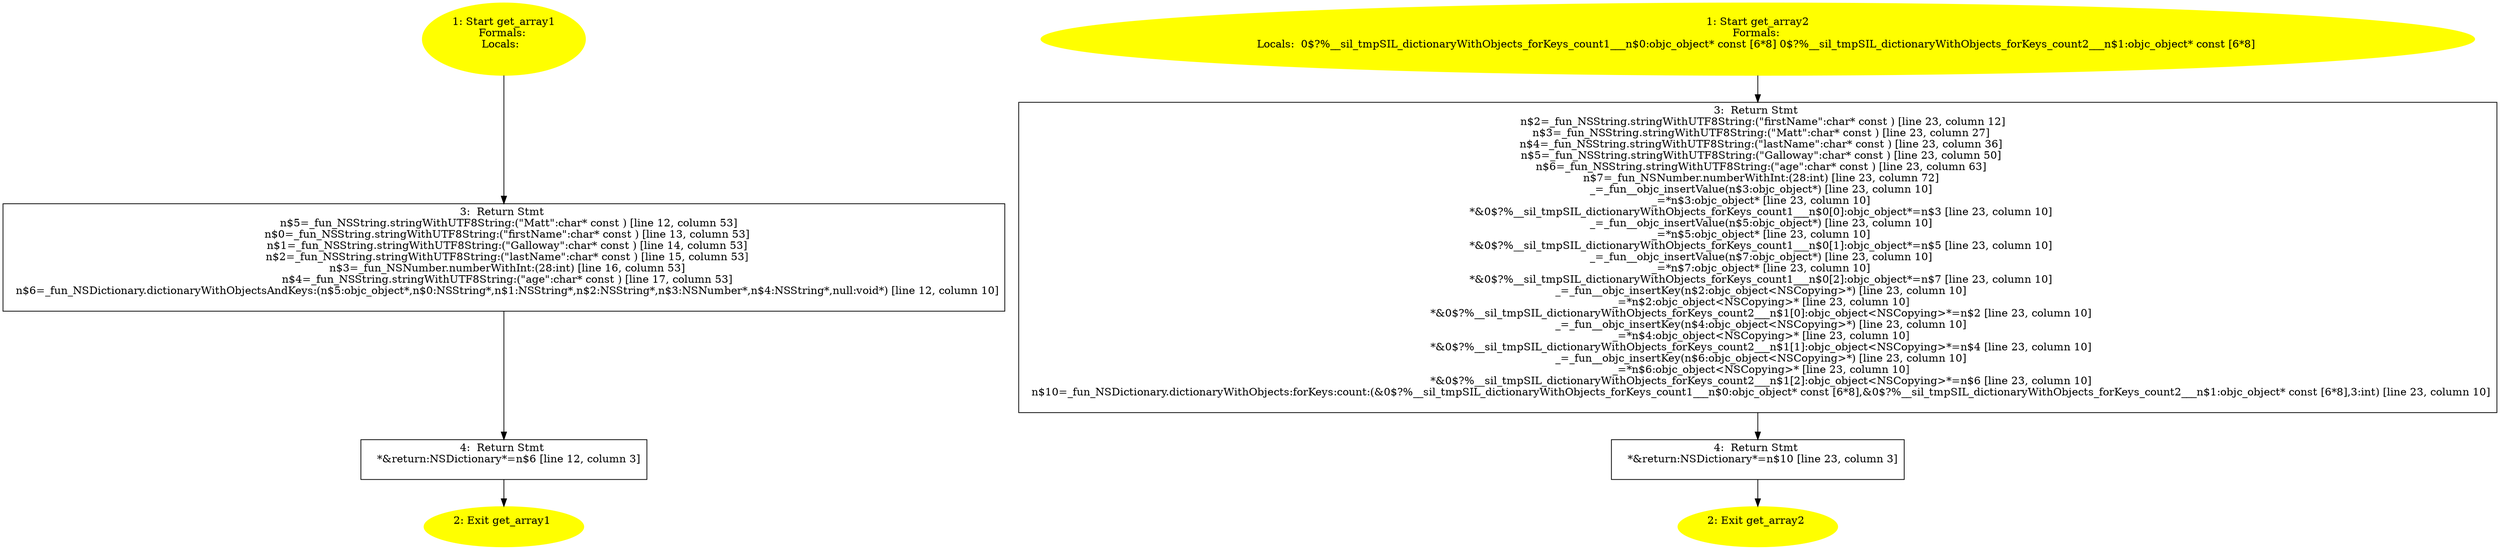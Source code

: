 /* @generated */
digraph cfg {
"get_array1.5988b7ad8acf5c81cef9a72d072073c1_1" [label="1: Start get_array1\nFormals: \nLocals:  \n  " color=yellow style=filled]
	

	 "get_array1.5988b7ad8acf5c81cef9a72d072073c1_1" -> "get_array1.5988b7ad8acf5c81cef9a72d072073c1_3" ;
"get_array1.5988b7ad8acf5c81cef9a72d072073c1_2" [label="2: Exit get_array1 \n  " color=yellow style=filled]
	

"get_array1.5988b7ad8acf5c81cef9a72d072073c1_3" [label="3:  Return Stmt \n   n$5=_fun_NSString.stringWithUTF8String:(\"Matt\":char* const ) [line 12, column 53]\n  n$0=_fun_NSString.stringWithUTF8String:(\"firstName\":char* const ) [line 13, column 53]\n  n$1=_fun_NSString.stringWithUTF8String:(\"Galloway\":char* const ) [line 14, column 53]\n  n$2=_fun_NSString.stringWithUTF8String:(\"lastName\":char* const ) [line 15, column 53]\n  n$3=_fun_NSNumber.numberWithInt:(28:int) [line 16, column 53]\n  n$4=_fun_NSString.stringWithUTF8String:(\"age\":char* const ) [line 17, column 53]\n  n$6=_fun_NSDictionary.dictionaryWithObjectsAndKeys:(n$5:objc_object*,n$0:NSString*,n$1:NSString*,n$2:NSString*,n$3:NSNumber*,n$4:NSString*,null:void*) [line 12, column 10]\n " shape="box"]
	

	 "get_array1.5988b7ad8acf5c81cef9a72d072073c1_3" -> "get_array1.5988b7ad8acf5c81cef9a72d072073c1_4" ;
"get_array1.5988b7ad8acf5c81cef9a72d072073c1_4" [label="4:  Return Stmt \n   *&return:NSDictionary*=n$6 [line 12, column 3]\n " shape="box"]
	

	 "get_array1.5988b7ad8acf5c81cef9a72d072073c1_4" -> "get_array1.5988b7ad8acf5c81cef9a72d072073c1_2" ;
"get_array2.84aa3c70cb20e7edbe4f0b8d0bd6aa3d_1" [label="1: Start get_array2\nFormals: \nLocals:  0$?%__sil_tmpSIL_dictionaryWithObjects_forKeys_count1___n$0:objc_object* const [6*8] 0$?%__sil_tmpSIL_dictionaryWithObjects_forKeys_count2___n$1:objc_object* const [6*8] \n  " color=yellow style=filled]
	

	 "get_array2.84aa3c70cb20e7edbe4f0b8d0bd6aa3d_1" -> "get_array2.84aa3c70cb20e7edbe4f0b8d0bd6aa3d_3" ;
"get_array2.84aa3c70cb20e7edbe4f0b8d0bd6aa3d_2" [label="2: Exit get_array2 \n  " color=yellow style=filled]
	

"get_array2.84aa3c70cb20e7edbe4f0b8d0bd6aa3d_3" [label="3:  Return Stmt \n   n$2=_fun_NSString.stringWithUTF8String:(\"firstName\":char* const ) [line 23, column 12]\n  n$3=_fun_NSString.stringWithUTF8String:(\"Matt\":char* const ) [line 23, column 27]\n  n$4=_fun_NSString.stringWithUTF8String:(\"lastName\":char* const ) [line 23, column 36]\n  n$5=_fun_NSString.stringWithUTF8String:(\"Galloway\":char* const ) [line 23, column 50]\n  n$6=_fun_NSString.stringWithUTF8String:(\"age\":char* const ) [line 23, column 63]\n  n$7=_fun_NSNumber.numberWithInt:(28:int) [line 23, column 72]\n  _=_fun__objc_insertValue(n$3:objc_object*) [line 23, column 10]\n  _=*n$3:objc_object* [line 23, column 10]\n  *&0$?%__sil_tmpSIL_dictionaryWithObjects_forKeys_count1___n$0[0]:objc_object*=n$3 [line 23, column 10]\n  _=_fun__objc_insertValue(n$5:objc_object*) [line 23, column 10]\n  _=*n$5:objc_object* [line 23, column 10]\n  *&0$?%__sil_tmpSIL_dictionaryWithObjects_forKeys_count1___n$0[1]:objc_object*=n$5 [line 23, column 10]\n  _=_fun__objc_insertValue(n$7:objc_object*) [line 23, column 10]\n  _=*n$7:objc_object* [line 23, column 10]\n  *&0$?%__sil_tmpSIL_dictionaryWithObjects_forKeys_count1___n$0[2]:objc_object*=n$7 [line 23, column 10]\n  _=_fun__objc_insertKey(n$2:objc_object<NSCopying>*) [line 23, column 10]\n  _=*n$2:objc_object<NSCopying>* [line 23, column 10]\n  *&0$?%__sil_tmpSIL_dictionaryWithObjects_forKeys_count2___n$1[0]:objc_object<NSCopying>*=n$2 [line 23, column 10]\n  _=_fun__objc_insertKey(n$4:objc_object<NSCopying>*) [line 23, column 10]\n  _=*n$4:objc_object<NSCopying>* [line 23, column 10]\n  *&0$?%__sil_tmpSIL_dictionaryWithObjects_forKeys_count2___n$1[1]:objc_object<NSCopying>*=n$4 [line 23, column 10]\n  _=_fun__objc_insertKey(n$6:objc_object<NSCopying>*) [line 23, column 10]\n  _=*n$6:objc_object<NSCopying>* [line 23, column 10]\n  *&0$?%__sil_tmpSIL_dictionaryWithObjects_forKeys_count2___n$1[2]:objc_object<NSCopying>*=n$6 [line 23, column 10]\n  n$10=_fun_NSDictionary.dictionaryWithObjects:forKeys:count:(&0$?%__sil_tmpSIL_dictionaryWithObjects_forKeys_count1___n$0:objc_object* const [6*8],&0$?%__sil_tmpSIL_dictionaryWithObjects_forKeys_count2___n$1:objc_object* const [6*8],3:int) [line 23, column 10]\n " shape="box"]
	

	 "get_array2.84aa3c70cb20e7edbe4f0b8d0bd6aa3d_3" -> "get_array2.84aa3c70cb20e7edbe4f0b8d0bd6aa3d_4" ;
"get_array2.84aa3c70cb20e7edbe4f0b8d0bd6aa3d_4" [label="4:  Return Stmt \n   *&return:NSDictionary*=n$10 [line 23, column 3]\n " shape="box"]
	

	 "get_array2.84aa3c70cb20e7edbe4f0b8d0bd6aa3d_4" -> "get_array2.84aa3c70cb20e7edbe4f0b8d0bd6aa3d_2" ;
}
